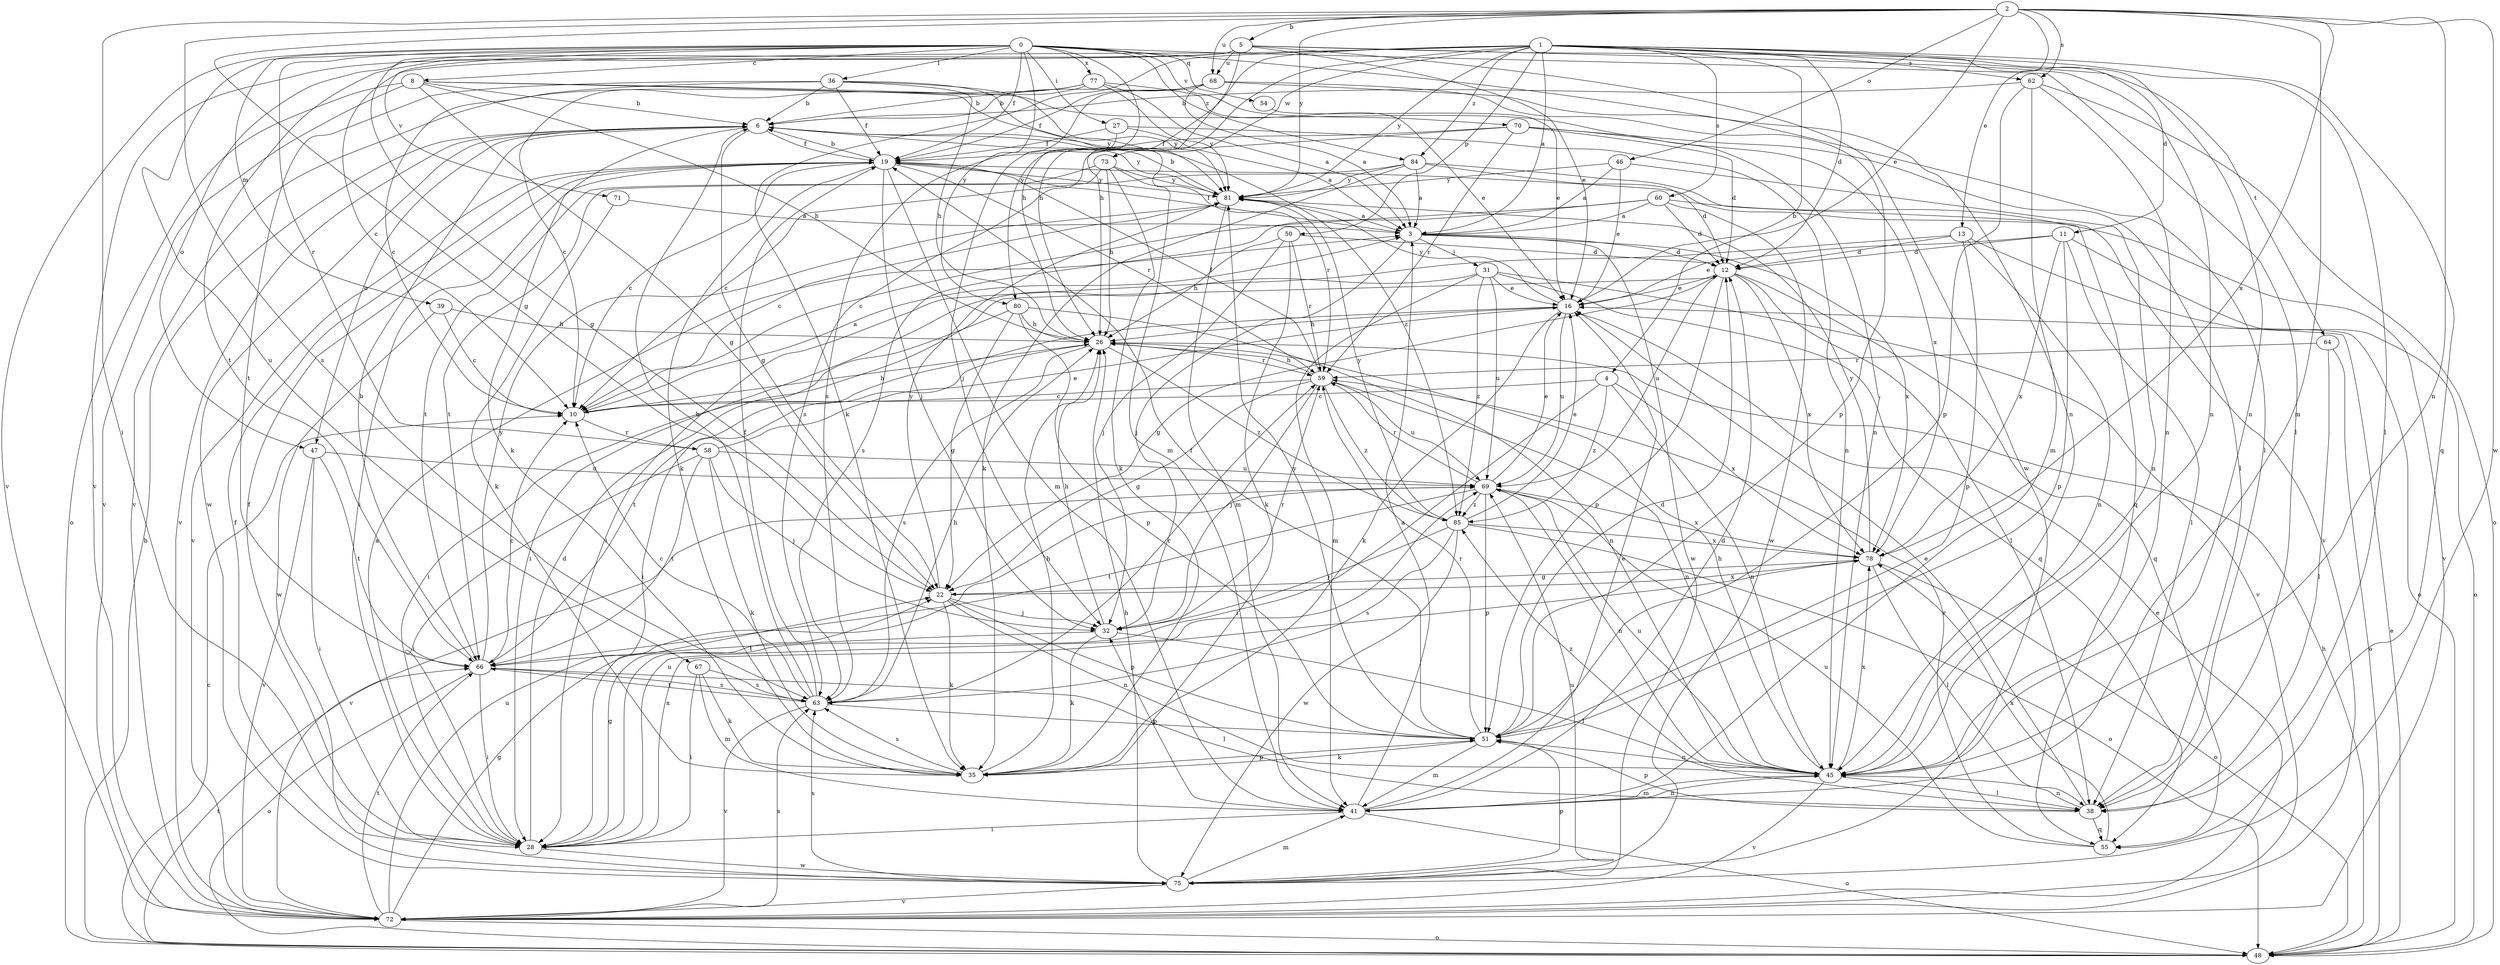 strict digraph  {
0;
1;
2;
3;
4;
5;
6;
8;
10;
11;
12;
13;
16;
19;
22;
26;
27;
28;
31;
32;
35;
36;
38;
39;
41;
45;
46;
47;
48;
50;
51;
54;
55;
58;
59;
60;
62;
63;
64;
66;
67;
68;
69;
70;
71;
72;
73;
75;
77;
78;
80;
81;
84;
85;
0 -> 8  [label=c];
0 -> 19  [label=f];
0 -> 22  [label=g];
0 -> 26  [label=h];
0 -> 27  [label=i];
0 -> 36  [label=l];
0 -> 38  [label=l];
0 -> 39  [label=m];
0 -> 45  [label=n];
0 -> 54  [label=q];
0 -> 58  [label=r];
0 -> 67  [label=u];
0 -> 70  [label=v];
0 -> 71  [label=v];
0 -> 72  [label=v];
0 -> 77  [label=x];
0 -> 80  [label=y];
0 -> 84  [label=z];
1 -> 3  [label=a];
1 -> 4  [label=b];
1 -> 10  [label=c];
1 -> 11  [label=d];
1 -> 12  [label=d];
1 -> 26  [label=h];
1 -> 35  [label=k];
1 -> 38  [label=l];
1 -> 45  [label=n];
1 -> 50  [label=p];
1 -> 55  [label=q];
1 -> 60  [label=s];
1 -> 62  [label=s];
1 -> 73  [label=w];
1 -> 80  [label=y];
1 -> 81  [label=y];
1 -> 84  [label=z];
2 -> 5  [label=b];
2 -> 13  [label=e];
2 -> 16  [label=e];
2 -> 22  [label=g];
2 -> 28  [label=i];
2 -> 41  [label=m];
2 -> 45  [label=n];
2 -> 46  [label=o];
2 -> 62  [label=s];
2 -> 63  [label=s];
2 -> 68  [label=u];
2 -> 75  [label=w];
2 -> 78  [label=x];
2 -> 81  [label=y];
3 -> 12  [label=d];
3 -> 19  [label=f];
3 -> 31  [label=j];
3 -> 32  [label=j];
3 -> 75  [label=w];
3 -> 78  [label=x];
4 -> 10  [label=c];
4 -> 28  [label=i];
4 -> 45  [label=n];
4 -> 78  [label=x];
4 -> 85  [label=z];
5 -> 16  [label=e];
5 -> 26  [label=h];
5 -> 45  [label=n];
5 -> 47  [label=o];
5 -> 64  [label=t];
5 -> 66  [label=t];
5 -> 68  [label=u];
5 -> 72  [label=v];
5 -> 75  [label=w];
6 -> 19  [label=f];
6 -> 22  [label=g];
6 -> 35  [label=k];
6 -> 47  [label=o];
6 -> 72  [label=v];
6 -> 75  [label=w];
6 -> 81  [label=y];
6 -> 85  [label=z];
8 -> 6  [label=b];
8 -> 22  [label=g];
8 -> 26  [label=h];
8 -> 45  [label=n];
8 -> 48  [label=o];
8 -> 72  [label=v];
8 -> 81  [label=y];
10 -> 3  [label=a];
10 -> 26  [label=h];
10 -> 58  [label=r];
11 -> 12  [label=d];
11 -> 16  [label=e];
11 -> 38  [label=l];
11 -> 48  [label=o];
11 -> 51  [label=p];
11 -> 78  [label=x];
12 -> 16  [label=e];
12 -> 22  [label=g];
12 -> 38  [label=l];
12 -> 51  [label=p];
12 -> 55  [label=q];
12 -> 69  [label=u];
12 -> 78  [label=x];
13 -> 12  [label=d];
13 -> 28  [label=i];
13 -> 45  [label=n];
13 -> 48  [label=o];
13 -> 51  [label=p];
16 -> 26  [label=h];
16 -> 28  [label=i];
16 -> 35  [label=k];
16 -> 69  [label=u];
16 -> 81  [label=y];
19 -> 6  [label=b];
19 -> 10  [label=c];
19 -> 28  [label=i];
19 -> 32  [label=j];
19 -> 35  [label=k];
19 -> 41  [label=m];
19 -> 55  [label=q];
19 -> 59  [label=r];
19 -> 72  [label=v];
19 -> 81  [label=y];
22 -> 32  [label=j];
22 -> 35  [label=k];
22 -> 45  [label=n];
22 -> 51  [label=p];
22 -> 78  [label=x];
22 -> 81  [label=y];
26 -> 59  [label=r];
26 -> 63  [label=s];
26 -> 66  [label=t];
26 -> 85  [label=z];
27 -> 3  [label=a];
27 -> 19  [label=f];
27 -> 32  [label=j];
27 -> 45  [label=n];
28 -> 3  [label=a];
28 -> 12  [label=d];
28 -> 19  [label=f];
28 -> 22  [label=g];
28 -> 69  [label=u];
28 -> 75  [label=w];
28 -> 78  [label=x];
31 -> 16  [label=e];
31 -> 28  [label=i];
31 -> 41  [label=m];
31 -> 55  [label=q];
31 -> 69  [label=u];
31 -> 72  [label=v];
31 -> 85  [label=z];
32 -> 26  [label=h];
32 -> 35  [label=k];
32 -> 38  [label=l];
32 -> 59  [label=r];
32 -> 66  [label=t];
35 -> 26  [label=h];
35 -> 51  [label=p];
35 -> 63  [label=s];
36 -> 6  [label=b];
36 -> 10  [label=c];
36 -> 19  [label=f];
36 -> 26  [label=h];
36 -> 41  [label=m];
36 -> 66  [label=t];
36 -> 81  [label=y];
38 -> 16  [label=e];
38 -> 45  [label=n];
38 -> 51  [label=p];
38 -> 55  [label=q];
39 -> 10  [label=c];
39 -> 26  [label=h];
39 -> 75  [label=w];
41 -> 3  [label=a];
41 -> 12  [label=d];
41 -> 16  [label=e];
41 -> 28  [label=i];
41 -> 32  [label=j];
41 -> 45  [label=n];
41 -> 48  [label=o];
45 -> 26  [label=h];
45 -> 38  [label=l];
45 -> 41  [label=m];
45 -> 69  [label=u];
45 -> 72  [label=v];
45 -> 78  [label=x];
45 -> 85  [label=z];
46 -> 3  [label=a];
46 -> 16  [label=e];
46 -> 45  [label=n];
46 -> 81  [label=y];
47 -> 28  [label=i];
47 -> 66  [label=t];
47 -> 69  [label=u];
47 -> 72  [label=v];
48 -> 6  [label=b];
48 -> 10  [label=c];
48 -> 16  [label=e];
48 -> 26  [label=h];
48 -> 66  [label=t];
50 -> 12  [label=d];
50 -> 26  [label=h];
50 -> 32  [label=j];
50 -> 35  [label=k];
50 -> 59  [label=r];
51 -> 12  [label=d];
51 -> 19  [label=f];
51 -> 35  [label=k];
51 -> 41  [label=m];
51 -> 45  [label=n];
51 -> 59  [label=r];
51 -> 81  [label=y];
54 -> 16  [label=e];
55 -> 59  [label=r];
55 -> 69  [label=u];
55 -> 78  [label=x];
58 -> 16  [label=e];
58 -> 28  [label=i];
58 -> 32  [label=j];
58 -> 35  [label=k];
58 -> 66  [label=t];
58 -> 69  [label=u];
59 -> 10  [label=c];
59 -> 19  [label=f];
59 -> 22  [label=g];
59 -> 26  [label=h];
59 -> 32  [label=j];
59 -> 45  [label=n];
59 -> 69  [label=u];
59 -> 85  [label=z];
60 -> 3  [label=a];
60 -> 10  [label=c];
60 -> 12  [label=d];
60 -> 63  [label=s];
60 -> 72  [label=v];
60 -> 75  [label=w];
62 -> 6  [label=b];
62 -> 41  [label=m];
62 -> 45  [label=n];
62 -> 48  [label=o];
62 -> 51  [label=p];
63 -> 6  [label=b];
63 -> 10  [label=c];
63 -> 19  [label=f];
63 -> 26  [label=h];
63 -> 51  [label=p];
63 -> 59  [label=r];
63 -> 66  [label=t];
63 -> 72  [label=v];
64 -> 38  [label=l];
64 -> 48  [label=o];
64 -> 59  [label=r];
66 -> 6  [label=b];
66 -> 10  [label=c];
66 -> 28  [label=i];
66 -> 38  [label=l];
66 -> 48  [label=o];
66 -> 63  [label=s];
66 -> 81  [label=y];
67 -> 28  [label=i];
67 -> 35  [label=k];
67 -> 41  [label=m];
67 -> 63  [label=s];
68 -> 3  [label=a];
68 -> 6  [label=b];
68 -> 19  [label=f];
68 -> 38  [label=l];
68 -> 51  [label=p];
68 -> 63  [label=s];
69 -> 16  [label=e];
69 -> 45  [label=n];
69 -> 51  [label=p];
69 -> 59  [label=r];
69 -> 66  [label=t];
69 -> 72  [label=v];
69 -> 78  [label=x];
69 -> 85  [label=z];
70 -> 12  [label=d];
70 -> 19  [label=f];
70 -> 38  [label=l];
70 -> 59  [label=r];
70 -> 63  [label=s];
70 -> 78  [label=x];
71 -> 3  [label=a];
71 -> 35  [label=k];
72 -> 16  [label=e];
72 -> 22  [label=g];
72 -> 48  [label=o];
72 -> 63  [label=s];
72 -> 66  [label=t];
72 -> 69  [label=u];
73 -> 10  [label=c];
73 -> 26  [label=h];
73 -> 35  [label=k];
73 -> 59  [label=r];
73 -> 66  [label=t];
73 -> 81  [label=y];
75 -> 19  [label=f];
75 -> 26  [label=h];
75 -> 41  [label=m];
75 -> 51  [label=p];
75 -> 63  [label=s];
75 -> 69  [label=u];
75 -> 72  [label=v];
77 -> 3  [label=a];
77 -> 6  [label=b];
77 -> 10  [label=c];
77 -> 16  [label=e];
77 -> 72  [label=v];
77 -> 81  [label=y];
78 -> 22  [label=g];
78 -> 38  [label=l];
78 -> 48  [label=o];
78 -> 81  [label=y];
80 -> 22  [label=g];
80 -> 26  [label=h];
80 -> 28  [label=i];
80 -> 45  [label=n];
80 -> 51  [label=p];
81 -> 3  [label=a];
81 -> 6  [label=b];
81 -> 10  [label=c];
81 -> 41  [label=m];
84 -> 3  [label=a];
84 -> 12  [label=d];
84 -> 35  [label=k];
84 -> 66  [label=t];
84 -> 72  [label=v];
84 -> 81  [label=y];
85 -> 16  [label=e];
85 -> 32  [label=j];
85 -> 48  [label=o];
85 -> 63  [label=s];
85 -> 75  [label=w];
85 -> 78  [label=x];
85 -> 81  [label=y];
}
